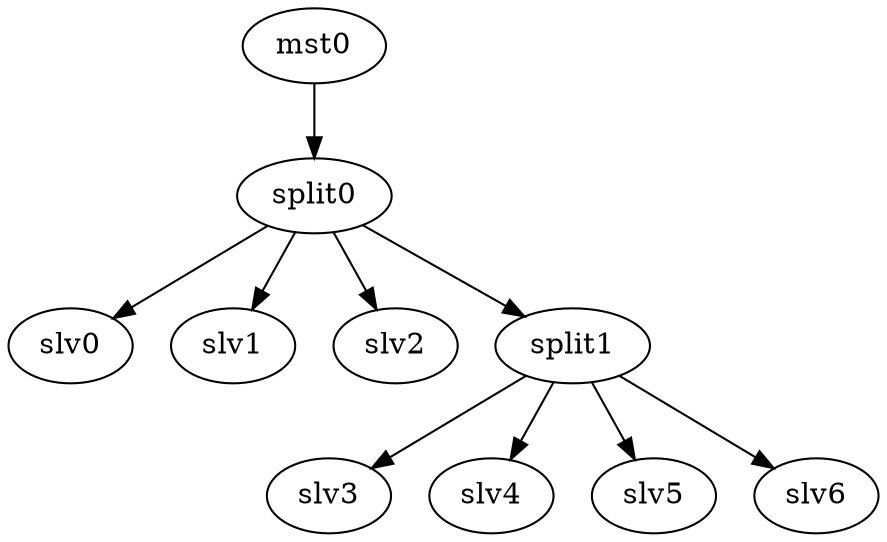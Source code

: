 


digraph tsmall {

mst0 -> split0 ;
split0 -> slv0 ;
split0 -> slv1 ;
split0 -> slv2 ;
split0 -> split1 ;

split1 -> slv3 ;
split1 -> slv4 ;
split1 -> slv5 ;
split1 -> slv6 ;

}

